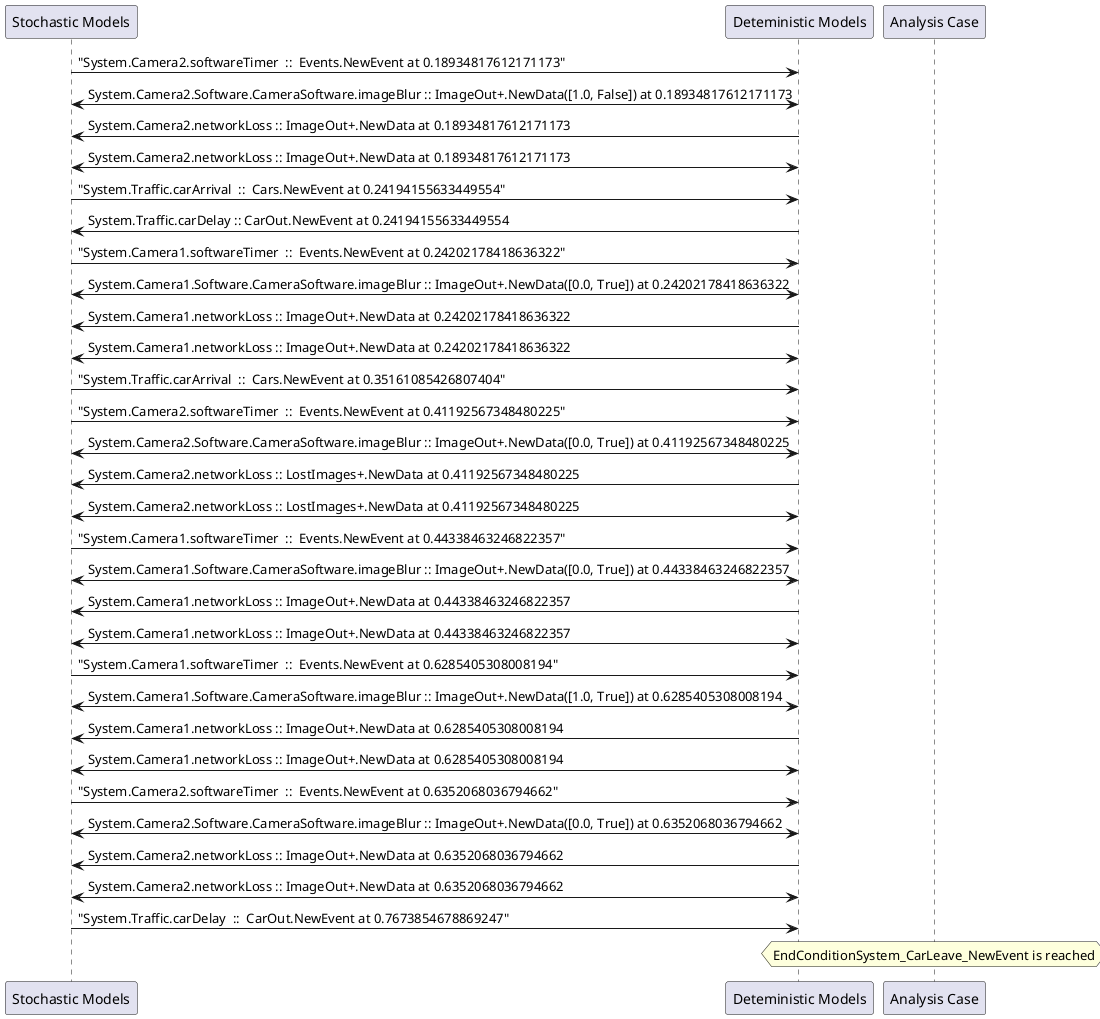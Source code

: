 
	@startuml
	participant "Stochastic Models" as stochmodel
	participant "Deteministic Models" as detmodel
	participant "Analysis Case" as analysis
	{28181_stop} stochmodel -> detmodel : "System.Camera2.softwareTimer  ::  Events.NewEvent at 0.18934817612171173"
detmodel <-> stochmodel : System.Camera2.Software.CameraSoftware.imageBlur :: ImageOut+.NewData([1.0, False]) at 0.18934817612171173
detmodel -> stochmodel : System.Camera2.networkLoss :: ImageOut+.NewData at 0.18934817612171173
detmodel <-> stochmodel : System.Camera2.networkLoss :: ImageOut+.NewData at 0.18934817612171173
{28196_stop} stochmodel -> detmodel : "System.Traffic.carArrival  ::  Cars.NewEvent at 0.24194155633449554"
{28208_start} detmodel -> stochmodel : System.Traffic.carDelay :: CarOut.NewEvent at 0.24194155633449554
{28166_stop} stochmodel -> detmodel : "System.Camera1.softwareTimer  ::  Events.NewEvent at 0.24202178418636322"
detmodel <-> stochmodel : System.Camera1.Software.CameraSoftware.imageBlur :: ImageOut+.NewData([0.0, True]) at 0.24202178418636322
detmodel -> stochmodel : System.Camera1.networkLoss :: ImageOut+.NewData at 0.24202178418636322
detmodel <-> stochmodel : System.Camera1.networkLoss :: ImageOut+.NewData at 0.24202178418636322
{28197_stop} stochmodel -> detmodel : "System.Traffic.carArrival  ::  Cars.NewEvent at 0.35161085426807404"
{28182_stop} stochmodel -> detmodel : "System.Camera2.softwareTimer  ::  Events.NewEvent at 0.41192567348480225"
detmodel <-> stochmodel : System.Camera2.Software.CameraSoftware.imageBlur :: ImageOut+.NewData([0.0, True]) at 0.41192567348480225
detmodel -> stochmodel : System.Camera2.networkLoss :: LostImages+.NewData at 0.41192567348480225
detmodel <-> stochmodel : System.Camera2.networkLoss :: LostImages+.NewData at 0.41192567348480225
{28167_stop} stochmodel -> detmodel : "System.Camera1.softwareTimer  ::  Events.NewEvent at 0.44338463246822357"
detmodel <-> stochmodel : System.Camera1.Software.CameraSoftware.imageBlur :: ImageOut+.NewData([0.0, True]) at 0.44338463246822357
detmodel -> stochmodel : System.Camera1.networkLoss :: ImageOut+.NewData at 0.44338463246822357
detmodel <-> stochmodel : System.Camera1.networkLoss :: ImageOut+.NewData at 0.44338463246822357
{28168_stop} stochmodel -> detmodel : "System.Camera1.softwareTimer  ::  Events.NewEvent at 0.6285405308008194"
detmodel <-> stochmodel : System.Camera1.Software.CameraSoftware.imageBlur :: ImageOut+.NewData([1.0, True]) at 0.6285405308008194
detmodel -> stochmodel : System.Camera1.networkLoss :: ImageOut+.NewData at 0.6285405308008194
detmodel <-> stochmodel : System.Camera1.networkLoss :: ImageOut+.NewData at 0.6285405308008194
{28183_stop} stochmodel -> detmodel : "System.Camera2.softwareTimer  ::  Events.NewEvent at 0.6352068036794662"
detmodel <-> stochmodel : System.Camera2.Software.CameraSoftware.imageBlur :: ImageOut+.NewData([0.0, True]) at 0.6352068036794662
detmodel -> stochmodel : System.Camera2.networkLoss :: ImageOut+.NewData at 0.6352068036794662
detmodel <-> stochmodel : System.Camera2.networkLoss :: ImageOut+.NewData at 0.6352068036794662
{28208_stop} stochmodel -> detmodel : "System.Traffic.carDelay  ::  CarOut.NewEvent at 0.7673854678869247"
{28208_start} <-> {28208_stop} : delay
hnote over analysis 
EndConditionSystem_CarLeave_NewEvent is reached
endnote
@enduml